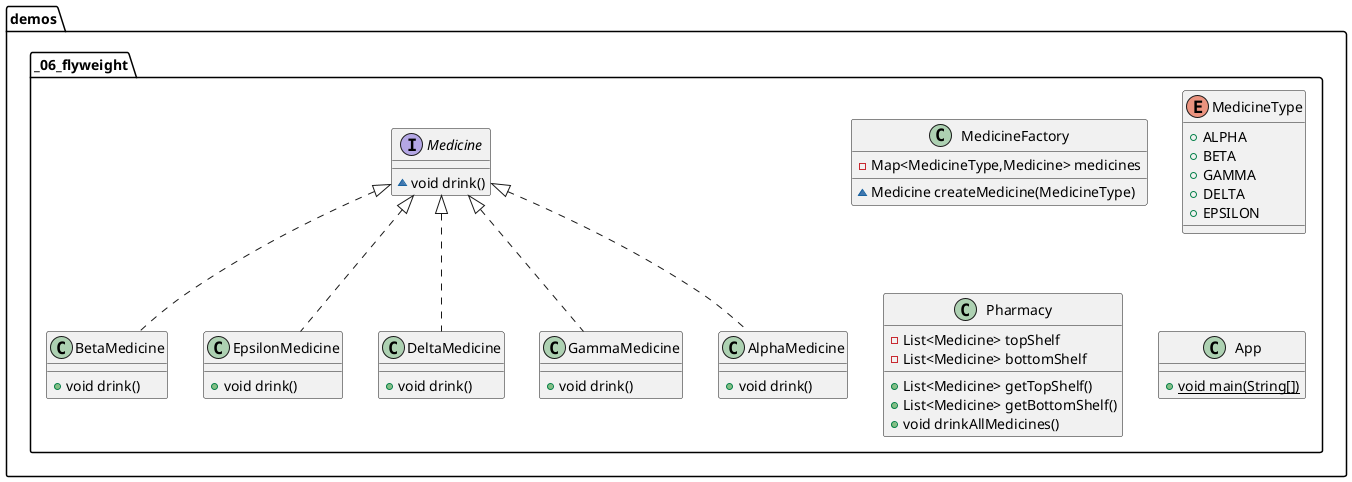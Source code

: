 @startuml
interface demos._06_flyweight.Medicine {
~ void drink()
}
class demos._06_flyweight.BetaMedicine {
+ void drink()
}
class demos._06_flyweight.MedicineFactory {
- Map<MedicineType,Medicine> medicines
~ Medicine createMedicine(MedicineType)
}
class demos._06_flyweight.EpsilonMedicine {
+ void drink()
}
class demos._06_flyweight.DeltaMedicine {
+ void drink()
}
class demos._06_flyweight.GammaMedicine {
+ void drink()
}
class demos._06_flyweight.AlphaMedicine {
+ void drink()
}
enum demos._06_flyweight.MedicineType {
+  ALPHA
+  BETA
+  GAMMA
+  DELTA
+  EPSILON
}
class demos._06_flyweight.Pharmacy {
- List<Medicine> topShelf
- List<Medicine> bottomShelf
+ List<Medicine> getTopShelf()
+ List<Medicine> getBottomShelf()
+ void drinkAllMedicines()
}
class demos._06_flyweight.App {
+ {static} void main(String[])
}


demos._06_flyweight.Medicine <|.. demos._06_flyweight.BetaMedicine
demos._06_flyweight.Medicine <|.. demos._06_flyweight.EpsilonMedicine
demos._06_flyweight.Medicine <|.. demos._06_flyweight.DeltaMedicine
demos._06_flyweight.Medicine <|.. demos._06_flyweight.GammaMedicine
demos._06_flyweight.Medicine <|.. demos._06_flyweight.AlphaMedicine
@enduml